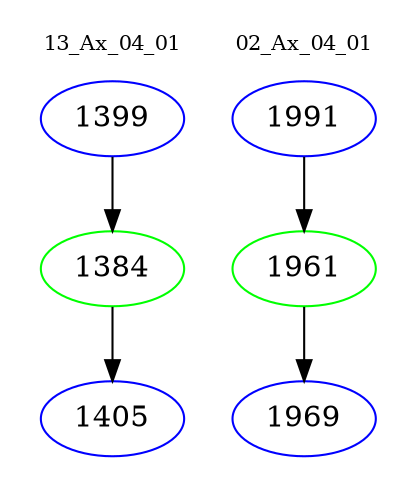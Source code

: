 digraph{
subgraph cluster_0 {
color = white
label = "13_Ax_04_01";
fontsize=10;
T0_1399 [label="1399", color="blue"]
T0_1399 -> T0_1384 [color="black"]
T0_1384 [label="1384", color="green"]
T0_1384 -> T0_1405 [color="black"]
T0_1405 [label="1405", color="blue"]
}
subgraph cluster_1 {
color = white
label = "02_Ax_04_01";
fontsize=10;
T1_1991 [label="1991", color="blue"]
T1_1991 -> T1_1961 [color="black"]
T1_1961 [label="1961", color="green"]
T1_1961 -> T1_1969 [color="black"]
T1_1969 [label="1969", color="blue"]
}
}
